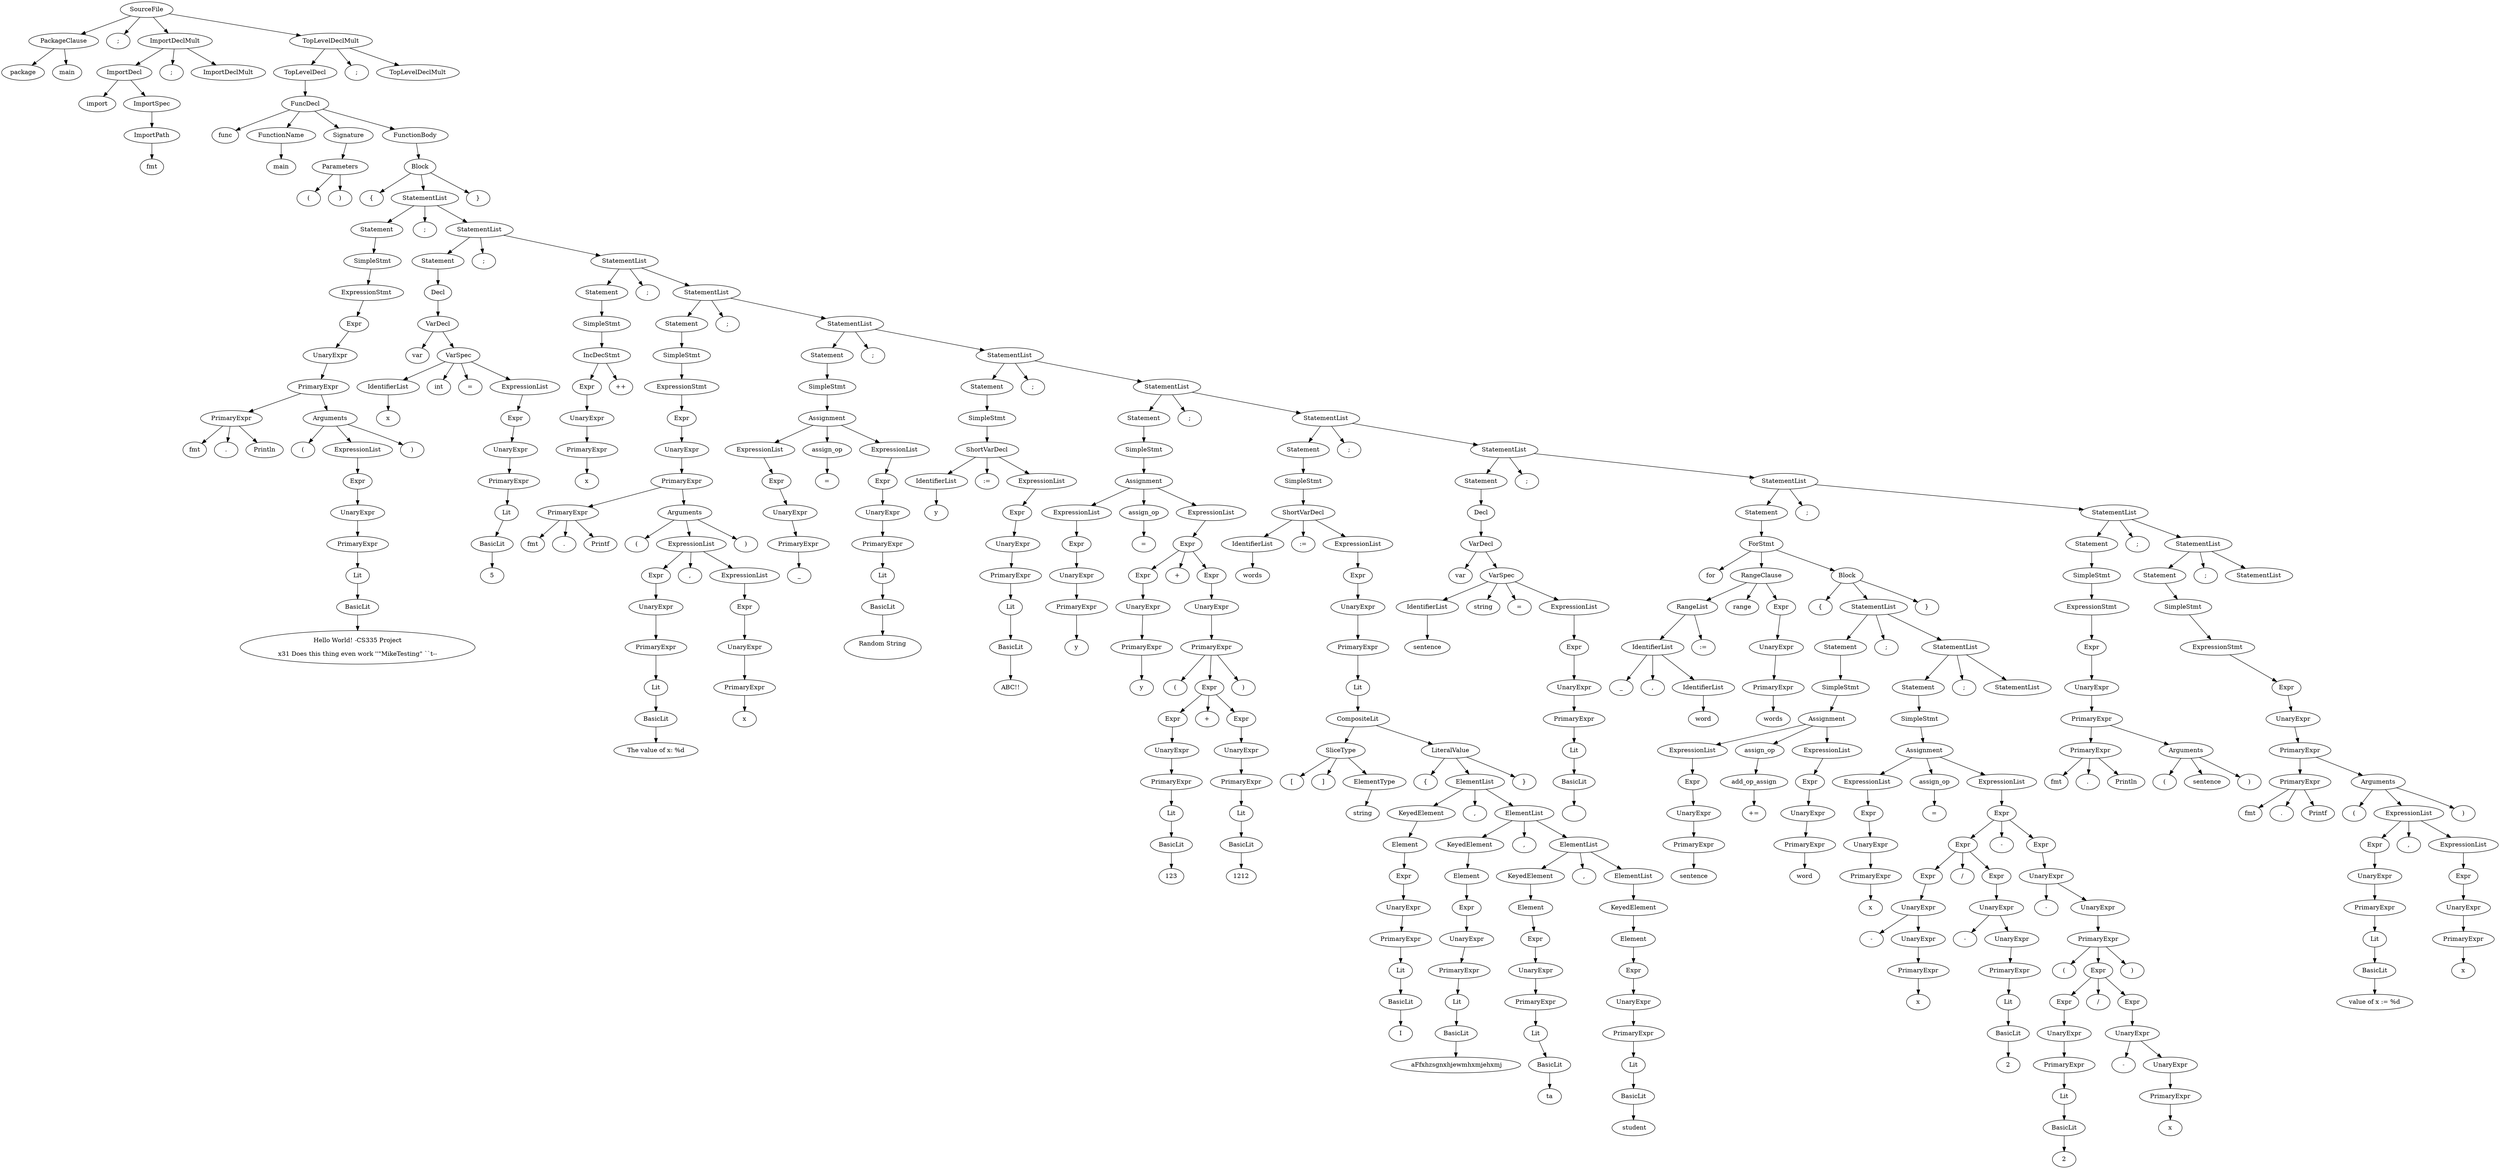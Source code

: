 digraph ParseTree {
0[label="SourceFile"]; 1[label="PackageClause"]; 0->1 ;
1[label="PackageClause"]; 2[label="package"]; 1->2 ;
1[label="PackageClause"]; 3[label="main"]; 1->3 ;
0[label="SourceFile"]; 4[label=";"]; 0->4 ;
0[label="SourceFile"]; 5[label="ImportDeclMult"]; 0->5 ;
5[label="ImportDeclMult"]; 6[label="ImportDecl"]; 5->6 ;
6[label="ImportDecl"]; 7[label="import"]; 6->7 ;
6[label="ImportDecl"]; 8[label="ImportSpec"]; 6->8 ;
8[label="ImportSpec"]; 9[label="ImportPath"]; 8->9 ;
9[label="ImportPath"]; 10[label="fmt"]; 9->10 ;
5[label="ImportDeclMult"]; 11[label=";"]; 5->11 ;
5[label="ImportDeclMult"]; 12[label="ImportDeclMult"]; 5->12 ;
0[label="SourceFile"]; 13[label="TopLevelDeclMult"]; 0->13 ;
13[label="TopLevelDeclMult"]; 14[label="TopLevelDecl"]; 13->14 ;
14[label="TopLevelDecl"]; 15[label="FuncDecl"]; 14->15 ;
15[label="FuncDecl"]; 16[label="func"]; 15->16 ;
15[label="FuncDecl"]; 17[label="FunctionName"]; 15->17 ;
17[label="FunctionName"]; 18[label="main"]; 17->18 ;
15[label="FuncDecl"]; 19[label="Signature"]; 15->19 ;
19[label="Signature"]; 20[label="Parameters"]; 19->20 ;
20[label="Parameters"]; 21[label="("]; 20->21 ;
20[label="Parameters"]; 22[label=")"]; 20->22 ;
15[label="FuncDecl"]; 23[label="FunctionBody"]; 15->23 ;
23[label="FunctionBody"]; 24[label="Block"]; 23->24 ;
24[label="Block"]; 25[label="{"]; 24->25 ;
24[label="Block"]; 26[label="StatementList"]; 24->26 ;
26[label="StatementList"]; 27[label="Statement"]; 26->27 ;
27[label="Statement"]; 28[label="SimpleStmt"]; 27->28 ;
28[label="SimpleStmt"]; 29[label="ExpressionStmt"]; 28->29 ;
29[label="ExpressionStmt"]; 30[label="Expr"]; 29->30 ;
30[label="Expr"]; 31[label="UnaryExpr"]; 30->31 ;
31[label="UnaryExpr"]; 32[label="PrimaryExpr"]; 31->32 ;
32[label="PrimaryExpr"]; 33[label="PrimaryExpr"]; 32->33 ;
33[label="PrimaryExpr"]; 34[label="fmt"]; 33->34 ;
33[label="PrimaryExpr"]; 35[label="."]; 33->35 ;
33[label="PrimaryExpr"]; 36[label="Println"]; 33->36 ;
32[label="PrimaryExpr"]; 37[label="Arguments"]; 32->37 ;
37[label="Arguments"]; 38[label="("]; 37->38 ;
37[label="Arguments"]; 39[label="ExpressionList"]; 37->39 ;
39[label="ExpressionList"]; 40[label="Expr"]; 39->40 ;
40[label="Expr"]; 41[label="UnaryExpr"]; 40->41 ;
41[label="UnaryExpr"]; 42[label="PrimaryExpr"]; 41->42 ;
42[label="PrimaryExpr"]; 43[label="Lit"]; 42->43 ;
43[label="Lit"]; 44[label="BasicLit"]; 43->44 ;
44[label="BasicLit"]; 45[label="Hello World! -CS335 Project\n\n\x31 Does this thing even work ''\"MikeTesting\" ``\t--"]; 44->45 ;
37[label="Arguments"]; 46[label=")"]; 37->46 ;
26[label="StatementList"]; 47[label=";"]; 26->47 ;
26[label="StatementList"]; 48[label="StatementList"]; 26->48 ;
48[label="StatementList"]; 49[label="Statement"]; 48->49 ;
49[label="Statement"]; 50[label="Decl"]; 49->50 ;
50[label="Decl"]; 51[label="VarDecl"]; 50->51 ;
51[label="VarDecl"]; 52[label="var"]; 51->52 ;
51[label="VarDecl"]; 53[label="VarSpec"]; 51->53 ;
53[label="VarSpec"]; 54[label="IdentifierList"]; 53->54 ;
54[label="IdentifierList"]; 55[label="x"]; 54->55 ;
53[label="VarSpec"]; 56[label="int"]; 53->56 ;
53[label="VarSpec"]; 57[label="="]; 53->57 ;
53[label="VarSpec"]; 58[label="ExpressionList"]; 53->58 ;
58[label="ExpressionList"]; 59[label="Expr"]; 58->59 ;
59[label="Expr"]; 60[label="UnaryExpr"]; 59->60 ;
60[label="UnaryExpr"]; 61[label="PrimaryExpr"]; 60->61 ;
61[label="PrimaryExpr"]; 62[label="Lit"]; 61->62 ;
62[label="Lit"]; 63[label="BasicLit"]; 62->63 ;
63[label="BasicLit"]; 64[label="5"]; 63->64 ;
48[label="StatementList"]; 65[label=";"]; 48->65 ;
48[label="StatementList"]; 66[label="StatementList"]; 48->66 ;
66[label="StatementList"]; 67[label="Statement"]; 66->67 ;
67[label="Statement"]; 68[label="SimpleStmt"]; 67->68 ;
68[label="SimpleStmt"]; 69[label="IncDecStmt"]; 68->69 ;
69[label="IncDecStmt"]; 70[label="Expr"]; 69->70 ;
70[label="Expr"]; 71[label="UnaryExpr"]; 70->71 ;
71[label="UnaryExpr"]; 72[label="PrimaryExpr"]; 71->72 ;
72[label="PrimaryExpr"]; 73[label="x"]; 72->73 ;
69[label="IncDecStmt"]; 74[label="++"]; 69->74 ;
66[label="StatementList"]; 75[label=";"]; 66->75 ;
66[label="StatementList"]; 76[label="StatementList"]; 66->76 ;
76[label="StatementList"]; 77[label="Statement"]; 76->77 ;
77[label="Statement"]; 78[label="SimpleStmt"]; 77->78 ;
78[label="SimpleStmt"]; 79[label="ExpressionStmt"]; 78->79 ;
79[label="ExpressionStmt"]; 80[label="Expr"]; 79->80 ;
80[label="Expr"]; 81[label="UnaryExpr"]; 80->81 ;
81[label="UnaryExpr"]; 82[label="PrimaryExpr"]; 81->82 ;
82[label="PrimaryExpr"]; 83[label="PrimaryExpr"]; 82->83 ;
83[label="PrimaryExpr"]; 84[label="fmt"]; 83->84 ;
83[label="PrimaryExpr"]; 85[label="."]; 83->85 ;
83[label="PrimaryExpr"]; 86[label="Printf"]; 83->86 ;
82[label="PrimaryExpr"]; 87[label="Arguments"]; 82->87 ;
87[label="Arguments"]; 88[label="("]; 87->88 ;
87[label="Arguments"]; 89[label="ExpressionList"]; 87->89 ;
89[label="ExpressionList"]; 90[label="Expr"]; 89->90 ;
90[label="Expr"]; 91[label="UnaryExpr"]; 90->91 ;
91[label="UnaryExpr"]; 92[label="PrimaryExpr"]; 91->92 ;
92[label="PrimaryExpr"]; 93[label="Lit"]; 92->93 ;
93[label="Lit"]; 94[label="BasicLit"]; 93->94 ;
94[label="BasicLit"]; 95[label="The value of x: %d\n"]; 94->95 ;
89[label="ExpressionList"]; 96[label=","]; 89->96 ;
89[label="ExpressionList"]; 97[label="ExpressionList"]; 89->97 ;
97[label="ExpressionList"]; 98[label="Expr"]; 97->98 ;
98[label="Expr"]; 99[label="UnaryExpr"]; 98->99 ;
99[label="UnaryExpr"]; 100[label="PrimaryExpr"]; 99->100 ;
100[label="PrimaryExpr"]; 101[label="x"]; 100->101 ;
87[label="Arguments"]; 102[label=")"]; 87->102 ;
76[label="StatementList"]; 103[label=";"]; 76->103 ;
76[label="StatementList"]; 104[label="StatementList"]; 76->104 ;
104[label="StatementList"]; 105[label="Statement"]; 104->105 ;
105[label="Statement"]; 106[label="SimpleStmt"]; 105->106 ;
106[label="SimpleStmt"]; 107[label="Assignment"]; 106->107 ;
107[label="Assignment"]; 108[label="ExpressionList"]; 107->108 ;
108[label="ExpressionList"]; 109[label="Expr"]; 108->109 ;
109[label="Expr"]; 110[label="UnaryExpr"]; 109->110 ;
110[label="UnaryExpr"]; 111[label="PrimaryExpr"]; 110->111 ;
111[label="PrimaryExpr"]; 112[label="_"]; 111->112 ;
107[label="Assignment"]; 113[label="assign_op"]; 107->113 ;
113[label="assign_op"]; 114[label="="]; 113->114 ;
107[label="Assignment"]; 115[label="ExpressionList"]; 107->115 ;
115[label="ExpressionList"]; 116[label="Expr"]; 115->116 ;
116[label="Expr"]; 117[label="UnaryExpr"]; 116->117 ;
117[label="UnaryExpr"]; 118[label="PrimaryExpr"]; 117->118 ;
118[label="PrimaryExpr"]; 119[label="Lit"]; 118->119 ;
119[label="Lit"]; 120[label="BasicLit"]; 119->120 ;
120[label="BasicLit"]; 121[label="Random String\n\n"]; 120->121 ;
104[label="StatementList"]; 122[label=";"]; 104->122 ;
104[label="StatementList"]; 123[label="StatementList"]; 104->123 ;
123[label="StatementList"]; 124[label="Statement"]; 123->124 ;
124[label="Statement"]; 125[label="SimpleStmt"]; 124->125 ;
125[label="SimpleStmt"]; 126[label="ShortVarDecl"]; 125->126 ;
126[label="ShortVarDecl"]; 127[label="IdentifierList"]; 126->127 ;
127[label="IdentifierList"]; 128[label="y"]; 127->128 ;
126[label="ShortVarDecl"]; 129[label=":="]; 126->129 ;
126[label="ShortVarDecl"]; 130[label="ExpressionList"]; 126->130 ;
130[label="ExpressionList"]; 131[label="Expr"]; 130->131 ;
131[label="Expr"]; 132[label="UnaryExpr"]; 131->132 ;
132[label="UnaryExpr"]; 133[label="PrimaryExpr"]; 132->133 ;
133[label="PrimaryExpr"]; 134[label="Lit"]; 133->134 ;
134[label="Lit"]; 135[label="BasicLit"]; 134->135 ;
135[label="BasicLit"]; 136[label="ABC!!"]; 135->136 ;
123[label="StatementList"]; 137[label=";"]; 123->137 ;
123[label="StatementList"]; 138[label="StatementList"]; 123->138 ;
138[label="StatementList"]; 139[label="Statement"]; 138->139 ;
139[label="Statement"]; 140[label="SimpleStmt"]; 139->140 ;
140[label="SimpleStmt"]; 141[label="Assignment"]; 140->141 ;
141[label="Assignment"]; 142[label="ExpressionList"]; 141->142 ;
142[label="ExpressionList"]; 143[label="Expr"]; 142->143 ;
143[label="Expr"]; 144[label="UnaryExpr"]; 143->144 ;
144[label="UnaryExpr"]; 145[label="PrimaryExpr"]; 144->145 ;
145[label="PrimaryExpr"]; 146[label="y"]; 145->146 ;
141[label="Assignment"]; 147[label="assign_op"]; 141->147 ;
147[label="assign_op"]; 148[label="="]; 147->148 ;
141[label="Assignment"]; 149[label="ExpressionList"]; 141->149 ;
149[label="ExpressionList"]; 150[label="Expr"]; 149->150 ;
150[label="Expr"]; 151[label="Expr"]; 150->151 ;
151[label="Expr"]; 152[label="UnaryExpr"]; 151->152 ;
152[label="UnaryExpr"]; 153[label="PrimaryExpr"]; 152->153 ;
153[label="PrimaryExpr"]; 154[label="y"]; 153->154 ;
150[label="Expr"]; 155[label="+"]; 150->155 ;
150[label="Expr"]; 156[label="Expr"]; 150->156 ;
156[label="Expr"]; 157[label="UnaryExpr"]; 156->157 ;
157[label="UnaryExpr"]; 158[label="PrimaryExpr"]; 157->158 ;
158[label="PrimaryExpr"]; 159[label="("]; 158->159 ;
158[label="PrimaryExpr"]; 160[label="Expr"]; 158->160 ;
160[label="Expr"]; 161[label="Expr"]; 160->161 ;
161[label="Expr"]; 162[label="UnaryExpr"]; 161->162 ;
162[label="UnaryExpr"]; 163[label="PrimaryExpr"]; 162->163 ;
163[label="PrimaryExpr"]; 164[label="Lit"]; 163->164 ;
164[label="Lit"]; 165[label="BasicLit"]; 164->165 ;
165[label="BasicLit"]; 166[label="123"]; 165->166 ;
160[label="Expr"]; 167[label="+"]; 160->167 ;
160[label="Expr"]; 168[label="Expr"]; 160->168 ;
168[label="Expr"]; 169[label="UnaryExpr"]; 168->169 ;
169[label="UnaryExpr"]; 170[label="PrimaryExpr"]; 169->170 ;
170[label="PrimaryExpr"]; 171[label="Lit"]; 170->171 ;
171[label="Lit"]; 172[label="BasicLit"]; 171->172 ;
172[label="BasicLit"]; 173[label="1212"]; 172->173 ;
158[label="PrimaryExpr"]; 174[label=")"]; 158->174 ;
138[label="StatementList"]; 175[label=";"]; 138->175 ;
138[label="StatementList"]; 176[label="StatementList"]; 138->176 ;
176[label="StatementList"]; 177[label="Statement"]; 176->177 ;
177[label="Statement"]; 178[label="SimpleStmt"]; 177->178 ;
178[label="SimpleStmt"]; 179[label="ShortVarDecl"]; 178->179 ;
179[label="ShortVarDecl"]; 180[label="IdentifierList"]; 179->180 ;
180[label="IdentifierList"]; 181[label="words"]; 180->181 ;
179[label="ShortVarDecl"]; 182[label=":="]; 179->182 ;
179[label="ShortVarDecl"]; 183[label="ExpressionList"]; 179->183 ;
183[label="ExpressionList"]; 184[label="Expr"]; 183->184 ;
184[label="Expr"]; 185[label="UnaryExpr"]; 184->185 ;
185[label="UnaryExpr"]; 186[label="PrimaryExpr"]; 185->186 ;
186[label="PrimaryExpr"]; 187[label="Lit"]; 186->187 ;
187[label="Lit"]; 188[label="CompositeLit"]; 187->188 ;
188[label="CompositeLit"]; 189[label="SliceType"]; 188->189 ;
189[label="SliceType"]; 190[label="["]; 189->190 ;
189[label="SliceType"]; 191[label="]"]; 189->191 ;
189[label="SliceType"]; 192[label="ElementType"]; 189->192 ;
192[label="ElementType"]; 193[label="string"]; 192->193 ;
188[label="CompositeLit"]; 194[label="LiteralValue"]; 188->194 ;
194[label="LiteralValue"]; 195[label="{"]; 194->195 ;
194[label="LiteralValue"]; 196[label="ElementList"]; 194->196 ;
196[label="ElementList"]; 197[label="KeyedElement"]; 196->197 ;
197[label="KeyedElement"]; 198[label="Element"]; 197->198 ;
198[label="Element"]; 199[label="Expr"]; 198->199 ;
199[label="Expr"]; 200[label="UnaryExpr"]; 199->200 ;
200[label="UnaryExpr"]; 201[label="PrimaryExpr"]; 200->201 ;
201[label="PrimaryExpr"]; 202[label="Lit"]; 201->202 ;
202[label="Lit"]; 203[label="BasicLit"]; 202->203 ;
203[label="BasicLit"]; 204[label="I"]; 203->204 ;
196[label="ElementList"]; 205[label=","]; 196->205 ;
196[label="ElementList"]; 206[label="ElementList"]; 196->206 ;
206[label="ElementList"]; 207[label="KeyedElement"]; 206->207 ;
207[label="KeyedElement"]; 208[label="Element"]; 207->208 ;
208[label="Element"]; 209[label="Expr"]; 208->209 ;
209[label="Expr"]; 210[label="UnaryExpr"]; 209->210 ;
210[label="UnaryExpr"]; 211[label="PrimaryExpr"]; 210->211 ;
211[label="PrimaryExpr"]; 212[label="Lit"]; 211->212 ;
212[label="Lit"]; 213[label="BasicLit"]; 212->213 ;
213[label="BasicLit"]; 214[label=" aFfxhzsgnxhjewmhxmjehxmj"]; 213->214 ;
206[label="ElementList"]; 215[label=","]; 206->215 ;
206[label="ElementList"]; 216[label="ElementList"]; 206->216 ;
216[label="ElementList"]; 217[label="KeyedElement"]; 216->217 ;
217[label="KeyedElement"]; 218[label="Element"]; 217->218 ;
218[label="Element"]; 219[label="Expr"]; 218->219 ;
219[label="Expr"]; 220[label="UnaryExpr"]; 219->220 ;
220[label="UnaryExpr"]; 221[label="PrimaryExpr"]; 220->221 ;
221[label="PrimaryExpr"]; 222[label="Lit"]; 221->222 ;
222[label="Lit"]; 223[label="BasicLit"]; 222->223 ;
223[label="BasicLit"]; 224[label="\ta"]; 223->224 ;
216[label="ElementList"]; 225[label=","]; 216->225 ;
216[label="ElementList"]; 226[label="ElementList"]; 216->226 ;
226[label="ElementList"]; 227[label="KeyedElement"]; 226->227 ;
227[label="KeyedElement"]; 228[label="Element"]; 227->228 ;
228[label="Element"]; 229[label="Expr"]; 228->229 ;
229[label="Expr"]; 230[label="UnaryExpr"]; 229->230 ;
230[label="UnaryExpr"]; 231[label="PrimaryExpr"]; 230->231 ;
231[label="PrimaryExpr"]; 232[label="Lit"]; 231->232 ;
232[label="Lit"]; 233[label="BasicLit"]; 232->233 ;
233[label="BasicLit"]; 234[label=" student"]; 233->234 ;
194[label="LiteralValue"]; 235[label="}"]; 194->235 ;
176[label="StatementList"]; 236[label=";"]; 176->236 ;
176[label="StatementList"]; 237[label="StatementList"]; 176->237 ;
237[label="StatementList"]; 238[label="Statement"]; 237->238 ;
238[label="Statement"]; 239[label="Decl"]; 238->239 ;
239[label="Decl"]; 240[label="VarDecl"]; 239->240 ;
240[label="VarDecl"]; 241[label="var"]; 240->241 ;
240[label="VarDecl"]; 242[label="VarSpec"]; 240->242 ;
242[label="VarSpec"]; 243[label="IdentifierList"]; 242->243 ;
243[label="IdentifierList"]; 244[label="sentence"]; 243->244 ;
242[label="VarSpec"]; 245[label="string"]; 242->245 ;
242[label="VarSpec"]; 246[label="="]; 242->246 ;
242[label="VarSpec"]; 247[label="ExpressionList"]; 242->247 ;
247[label="ExpressionList"]; 248[label="Expr"]; 247->248 ;
248[label="Expr"]; 249[label="UnaryExpr"]; 248->249 ;
249[label="UnaryExpr"]; 250[label="PrimaryExpr"]; 249->250 ;
250[label="PrimaryExpr"]; 251[label="Lit"]; 250->251 ;
251[label="Lit"]; 252[label="BasicLit"]; 251->252 ;
252[label="BasicLit"]; 253[label=""]; 252->253 ;
237[label="StatementList"]; 254[label=";"]; 237->254 ;
237[label="StatementList"]; 255[label="StatementList"]; 237->255 ;
255[label="StatementList"]; 256[label="Statement"]; 255->256 ;
256[label="Statement"]; 257[label="ForStmt"]; 256->257 ;
257[label="ForStmt"]; 258[label="for"]; 257->258 ;
257[label="ForStmt"]; 259[label="RangeClause"]; 257->259 ;
259[label="RangeClause"]; 260[label="RangeList"]; 259->260 ;
260[label="RangeList"]; 261[label="IdentifierList"]; 260->261 ;
261[label="IdentifierList"]; 262[label="_"]; 261->262 ;
261[label="IdentifierList"]; 263[label=","]; 261->263 ;
261[label="IdentifierList"]; 264[label="IdentifierList"]; 261->264 ;
264[label="IdentifierList"]; 265[label="word"]; 264->265 ;
260[label="RangeList"]; 266[label=":="]; 260->266 ;
259[label="RangeClause"]; 267[label="range"]; 259->267 ;
259[label="RangeClause"]; 268[label="Expr"]; 259->268 ;
268[label="Expr"]; 269[label="UnaryExpr"]; 268->269 ;
269[label="UnaryExpr"]; 270[label="PrimaryExpr"]; 269->270 ;
270[label="PrimaryExpr"]; 271[label="words"]; 270->271 ;
257[label="ForStmt"]; 272[label="Block"]; 257->272 ;
272[label="Block"]; 273[label="{"]; 272->273 ;
272[label="Block"]; 274[label="StatementList"]; 272->274 ;
274[label="StatementList"]; 275[label="Statement"]; 274->275 ;
275[label="Statement"]; 276[label="SimpleStmt"]; 275->276 ;
276[label="SimpleStmt"]; 277[label="Assignment"]; 276->277 ;
277[label="Assignment"]; 278[label="ExpressionList"]; 277->278 ;
278[label="ExpressionList"]; 279[label="Expr"]; 278->279 ;
279[label="Expr"]; 280[label="UnaryExpr"]; 279->280 ;
280[label="UnaryExpr"]; 281[label="PrimaryExpr"]; 280->281 ;
281[label="PrimaryExpr"]; 282[label="sentence"]; 281->282 ;
277[label="Assignment"]; 283[label="assign_op"]; 277->283 ;
283[label="assign_op"]; 284[label="add_op_assign"]; 283->284 ;
284[label="add_op_assign"]; 285[label="+="]; 284->285 ;
277[label="Assignment"]; 286[label="ExpressionList"]; 277->286 ;
286[label="ExpressionList"]; 287[label="Expr"]; 286->287 ;
287[label="Expr"]; 288[label="UnaryExpr"]; 287->288 ;
288[label="UnaryExpr"]; 289[label="PrimaryExpr"]; 288->289 ;
289[label="PrimaryExpr"]; 290[label="word"]; 289->290 ;
274[label="StatementList"]; 291[label=";"]; 274->291 ;
274[label="StatementList"]; 292[label="StatementList"]; 274->292 ;
292[label="StatementList"]; 293[label="Statement"]; 292->293 ;
293[label="Statement"]; 294[label="SimpleStmt"]; 293->294 ;
294[label="SimpleStmt"]; 295[label="Assignment"]; 294->295 ;
295[label="Assignment"]; 296[label="ExpressionList"]; 295->296 ;
296[label="ExpressionList"]; 297[label="Expr"]; 296->297 ;
297[label="Expr"]; 298[label="UnaryExpr"]; 297->298 ;
298[label="UnaryExpr"]; 299[label="PrimaryExpr"]; 298->299 ;
299[label="PrimaryExpr"]; 300[label="x"]; 299->300 ;
295[label="Assignment"]; 301[label="assign_op"]; 295->301 ;
301[label="assign_op"]; 302[label="="]; 301->302 ;
295[label="Assignment"]; 303[label="ExpressionList"]; 295->303 ;
303[label="ExpressionList"]; 304[label="Expr"]; 303->304 ;
304[label="Expr"]; 305[label="Expr"]; 304->305 ;
305[label="Expr"]; 306[label="Expr"]; 305->306 ;
306[label="Expr"]; 307[label="UnaryExpr"]; 306->307 ;
307[label="UnaryExpr"]; 308[label="-"]; 307->308 ;
307[label="UnaryExpr"]; 309[label="UnaryExpr"]; 307->309 ;
309[label="UnaryExpr"]; 310[label="PrimaryExpr"]; 309->310 ;
310[label="PrimaryExpr"]; 311[label="x"]; 310->311 ;
305[label="Expr"]; 312[label="/"]; 305->312 ;
305[label="Expr"]; 313[label="Expr"]; 305->313 ;
313[label="Expr"]; 314[label="UnaryExpr"]; 313->314 ;
314[label="UnaryExpr"]; 315[label="-"]; 314->315 ;
314[label="UnaryExpr"]; 316[label="UnaryExpr"]; 314->316 ;
316[label="UnaryExpr"]; 317[label="PrimaryExpr"]; 316->317 ;
317[label="PrimaryExpr"]; 318[label="Lit"]; 317->318 ;
318[label="Lit"]; 319[label="BasicLit"]; 318->319 ;
319[label="BasicLit"]; 320[label="2"]; 319->320 ;
304[label="Expr"]; 321[label="-"]; 304->321 ;
304[label="Expr"]; 322[label="Expr"]; 304->322 ;
322[label="Expr"]; 323[label="UnaryExpr"]; 322->323 ;
323[label="UnaryExpr"]; 324[label="-"]; 323->324 ;
323[label="UnaryExpr"]; 325[label="UnaryExpr"]; 323->325 ;
325[label="UnaryExpr"]; 326[label="PrimaryExpr"]; 325->326 ;
326[label="PrimaryExpr"]; 327[label="("]; 326->327 ;
326[label="PrimaryExpr"]; 328[label="Expr"]; 326->328 ;
328[label="Expr"]; 329[label="Expr"]; 328->329 ;
329[label="Expr"]; 330[label="UnaryExpr"]; 329->330 ;
330[label="UnaryExpr"]; 331[label="PrimaryExpr"]; 330->331 ;
331[label="PrimaryExpr"]; 332[label="Lit"]; 331->332 ;
332[label="Lit"]; 333[label="BasicLit"]; 332->333 ;
333[label="BasicLit"]; 334[label="2"]; 333->334 ;
328[label="Expr"]; 335[label="/"]; 328->335 ;
328[label="Expr"]; 336[label="Expr"]; 328->336 ;
336[label="Expr"]; 337[label="UnaryExpr"]; 336->337 ;
337[label="UnaryExpr"]; 338[label="-"]; 337->338 ;
337[label="UnaryExpr"]; 339[label="UnaryExpr"]; 337->339 ;
339[label="UnaryExpr"]; 340[label="PrimaryExpr"]; 339->340 ;
340[label="PrimaryExpr"]; 341[label="x"]; 340->341 ;
326[label="PrimaryExpr"]; 342[label=")"]; 326->342 ;
292[label="StatementList"]; 343[label=";"]; 292->343 ;
292[label="StatementList"]; 344[label="StatementList"]; 292->344 ;
272[label="Block"]; 345[label="}"]; 272->345 ;
255[label="StatementList"]; 346[label=";"]; 255->346 ;
255[label="StatementList"]; 347[label="StatementList"]; 255->347 ;
347[label="StatementList"]; 348[label="Statement"]; 347->348 ;
348[label="Statement"]; 349[label="SimpleStmt"]; 348->349 ;
349[label="SimpleStmt"]; 350[label="ExpressionStmt"]; 349->350 ;
350[label="ExpressionStmt"]; 351[label="Expr"]; 350->351 ;
351[label="Expr"]; 352[label="UnaryExpr"]; 351->352 ;
352[label="UnaryExpr"]; 353[label="PrimaryExpr"]; 352->353 ;
353[label="PrimaryExpr"]; 354[label="PrimaryExpr"]; 353->354 ;
354[label="PrimaryExpr"]; 355[label="fmt"]; 354->355 ;
354[label="PrimaryExpr"]; 356[label="."]; 354->356 ;
354[label="PrimaryExpr"]; 357[label="Println"]; 354->357 ;
353[label="PrimaryExpr"]; 358[label="Arguments"]; 353->358 ;
358[label="Arguments"]; 359[label="("]; 358->359 ;
358[label="Arguments"]; 360[label="sentence"]; 358->360 ;
358[label="Arguments"]; 361[label=")"]; 358->361 ;
347[label="StatementList"]; 362[label=";"]; 347->362 ;
347[label="StatementList"]; 363[label="StatementList"]; 347->363 ;
363[label="StatementList"]; 364[label="Statement"]; 363->364 ;
364[label="Statement"]; 365[label="SimpleStmt"]; 364->365 ;
365[label="SimpleStmt"]; 366[label="ExpressionStmt"]; 365->366 ;
366[label="ExpressionStmt"]; 367[label="Expr"]; 366->367 ;
367[label="Expr"]; 368[label="UnaryExpr"]; 367->368 ;
368[label="UnaryExpr"]; 369[label="PrimaryExpr"]; 368->369 ;
369[label="PrimaryExpr"]; 370[label="PrimaryExpr"]; 369->370 ;
370[label="PrimaryExpr"]; 371[label="fmt"]; 370->371 ;
370[label="PrimaryExpr"]; 372[label="."]; 370->372 ;
370[label="PrimaryExpr"]; 373[label="Printf"]; 370->373 ;
369[label="PrimaryExpr"]; 374[label="Arguments"]; 369->374 ;
374[label="Arguments"]; 375[label="("]; 374->375 ;
374[label="Arguments"]; 376[label="ExpressionList"]; 374->376 ;
376[label="ExpressionList"]; 377[label="Expr"]; 376->377 ;
377[label="Expr"]; 378[label="UnaryExpr"]; 377->378 ;
378[label="UnaryExpr"]; 379[label="PrimaryExpr"]; 378->379 ;
379[label="PrimaryExpr"]; 380[label="Lit"]; 379->380 ;
380[label="Lit"]; 381[label="BasicLit"]; 380->381 ;
381[label="BasicLit"]; 382[label="value of x := %d\n"]; 381->382 ;
376[label="ExpressionList"]; 383[label=","]; 376->383 ;
376[label="ExpressionList"]; 384[label="ExpressionList"]; 376->384 ;
384[label="ExpressionList"]; 385[label="Expr"]; 384->385 ;
385[label="Expr"]; 386[label="UnaryExpr"]; 385->386 ;
386[label="UnaryExpr"]; 387[label="PrimaryExpr"]; 386->387 ;
387[label="PrimaryExpr"]; 388[label="x"]; 387->388 ;
374[label="Arguments"]; 389[label=")"]; 374->389 ;
363[label="StatementList"]; 390[label=";"]; 363->390 ;
363[label="StatementList"]; 391[label="StatementList"]; 363->391 ;
24[label="Block"]; 392[label="}"]; 24->392 ;
13[label="TopLevelDeclMult"]; 393[label=";"]; 13->393 ;
13[label="TopLevelDeclMult"]; 394[label="TopLevelDeclMult"]; 13->394 ;
}